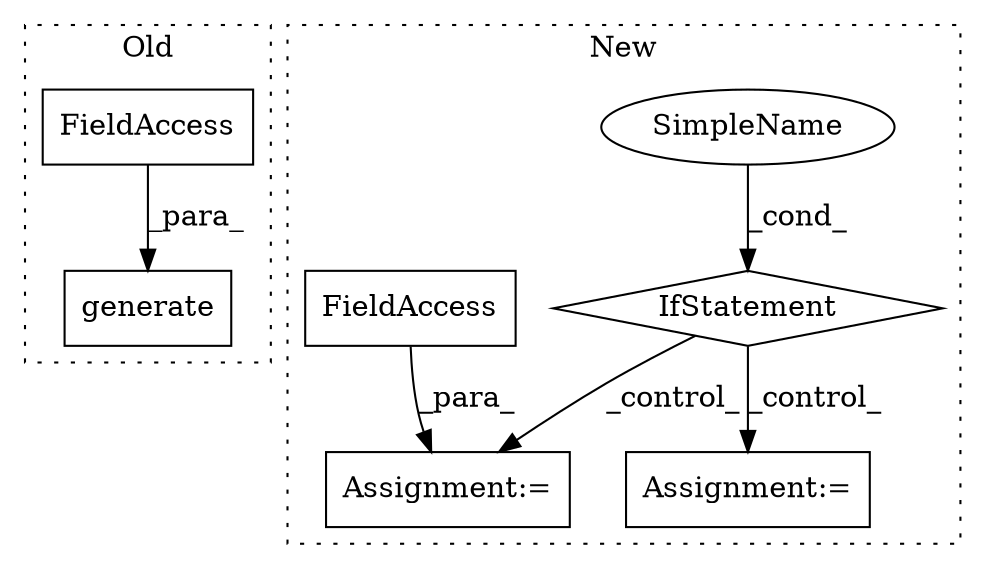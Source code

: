 digraph G {
subgraph cluster0 {
1 [label="generate" a="32" s="2935,2948" l="9,1" shape="box"];
5 [label="FieldAccess" a="22" s="2944" l="4" shape="box"];
label = "Old";
style="dotted";
}
subgraph cluster1 {
2 [label="IfStatement" a="25" s="2914,2935" l="4,2" shape="diamond"];
3 [label="Assignment:=" a="7" s="3004" l="1" shape="box"];
4 [label="SimpleName" a="42" s="" l="" shape="ellipse"];
6 [label="FieldAccess" a="22" s="3005" l="44" shape="box"];
7 [label="Assignment:=" a="7" s="2952" l="1" shape="box"];
label = "New";
style="dotted";
}
2 -> 3 [label="_control_"];
2 -> 7 [label="_control_"];
4 -> 2 [label="_cond_"];
5 -> 1 [label="_para_"];
6 -> 3 [label="_para_"];
}
